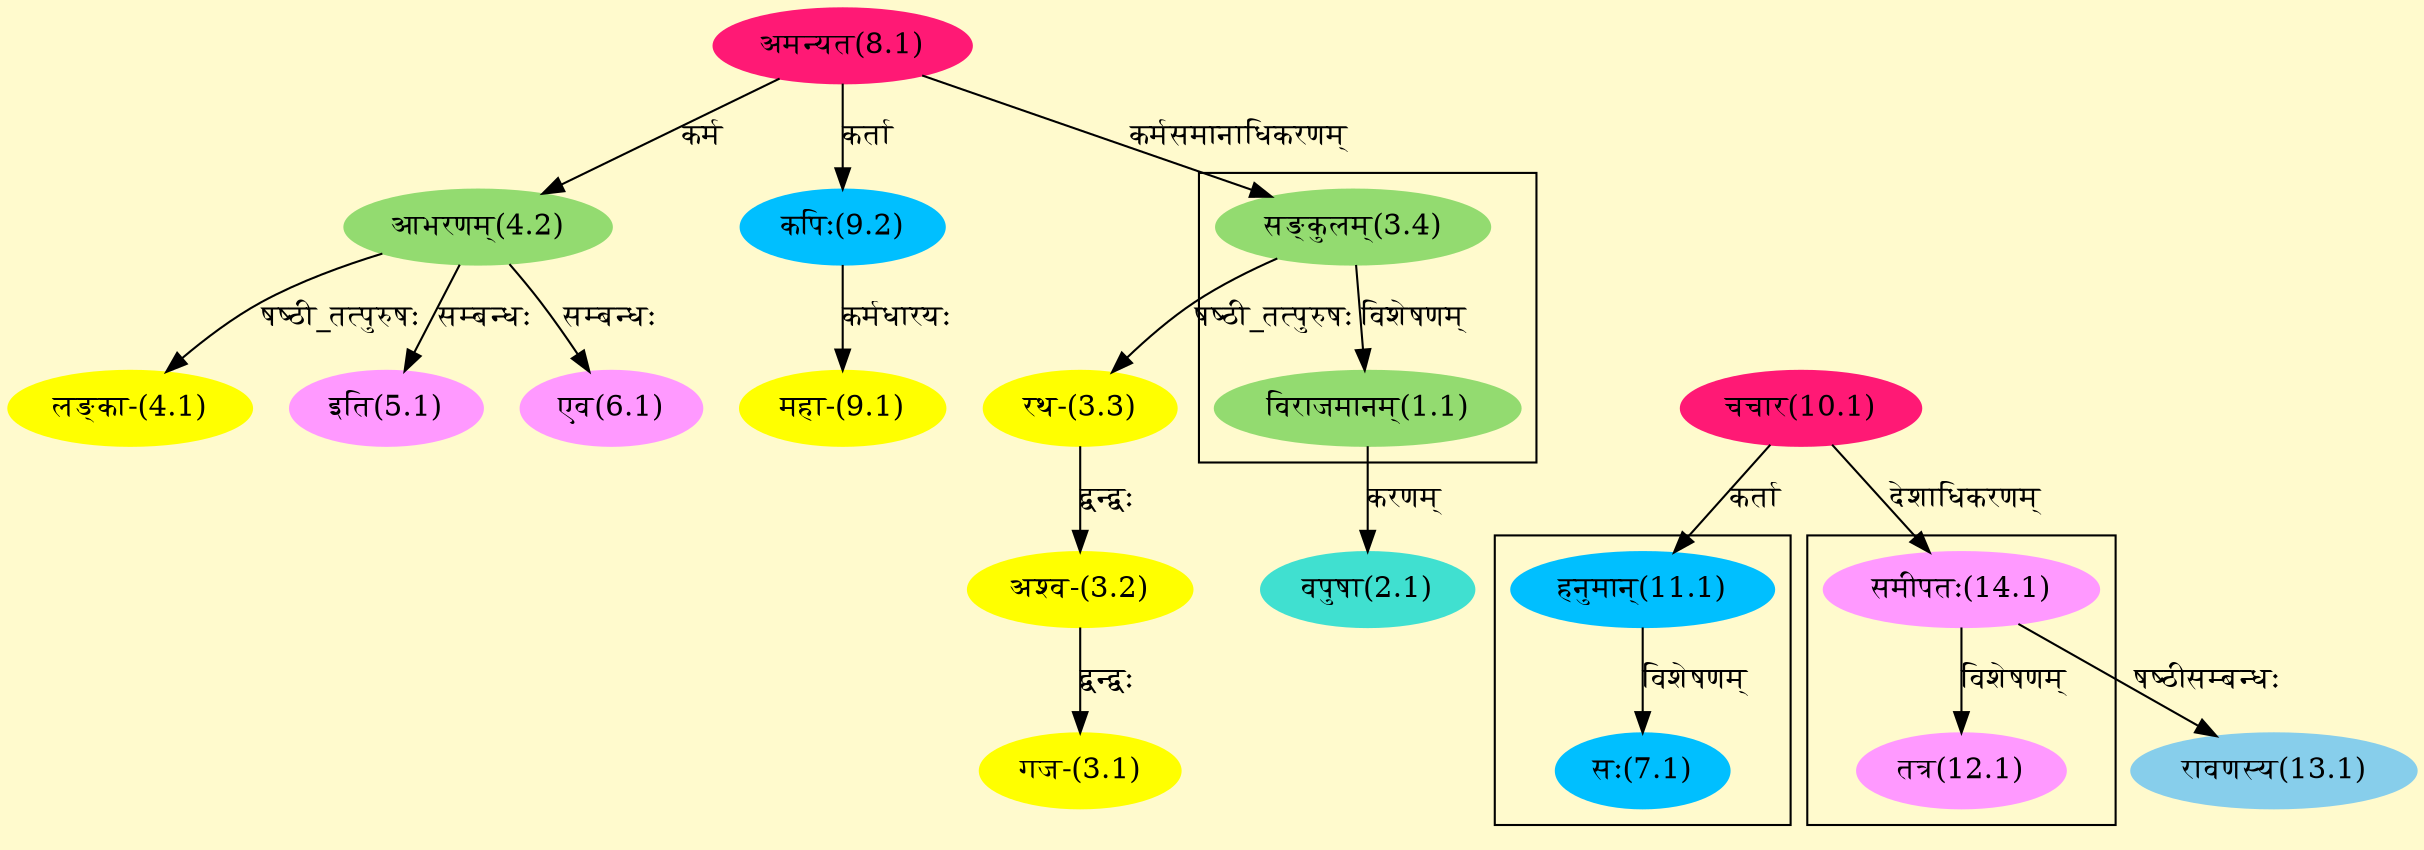 digraph G{
rankdir=BT;
 compound=true;
 bgcolor="lemonchiffon1";

subgraph cluster_1{
Node1_1 [style=filled, color="#93DB70" label = "विराजमानम्(1.1)"]
Node3_4 [style=filled, color="#93DB70" label = "सङ्कुलम्(3.4)"]

}

subgraph cluster_2{
Node7_1 [style=filled, color="#00BFFF" label = "सः(7.1)"]
Node11_1 [style=filled, color="#00BFFF" label = "हनुमान्(11.1)"]

}

subgraph cluster_3{
Node12_1 [style=filled, color="#FF99FF" label = "तत्र(12.1)"]
Node14_1 [style=filled, color="#FF99FF" label = "समीपतः(14.1)"]

}
Node2_1 [style=filled, color="#40E0D0" label = "वपुषा(2.1)"]
Node1_1 [style=filled, color="#93DB70" label = "विराजमानम्(1.1)"]
Node3_1 [style=filled, color="#FFFF00" label = "गज-(3.1)"]
Node3_2 [style=filled, color="#FFFF00" label = "अश्व-(3.2)"]
Node3_3 [style=filled, color="#FFFF00" label = "रथ-(3.3)"]
Node3_4 [style=filled, color="#93DB70" label = "सङ्कुलम्(3.4)"]
Node8_1 [style=filled, color="#FF1975" label = "अमन्यत(8.1)"]
Node4_1 [style=filled, color="#FFFF00" label = "लङ्का-(4.1)"]
Node4_2 [style=filled, color="#93DB70" label = "आभरणम्(4.2)"]
Node5_1 [style=filled, color="#FF99FF" label = "इति(5.1)"]
Node6_1 [style=filled, color="#FF99FF" label = "एव(6.1)"]
Node [style=filled, color="" label = "()"]
Node9_1 [style=filled, color="#FFFF00" label = "महा-(9.1)"]
Node9_2 [style=filled, color="#00BFFF" label = "कपिः(9.2)"]
Node10_1 [style=filled, color="#FF1975" label = "चचार(10.1)"]
Node11_1 [style=filled, color="#00BFFF" label = "हनुमान्(11.1)"]
Node13_1 [style=filled, color="#87CEEB" label = "रावणस्य(13.1)"]
Node14_1 [style=filled, color="#FF99FF" label = "समीपतः(14.1)"]
/* Start of Relations section */

Node1_1 -> Node3_4 [  label="विशेषणम्"  dir="back" ]
Node2_1 -> Node1_1 [  label="करणम्"  dir="back" ]
Node3_1 -> Node3_2 [  label="द्वन्द्वः"  dir="back" ]
Node3_2 -> Node3_3 [  label="द्वन्द्वः"  dir="back" ]
Node3_3 -> Node3_4 [  label="षष्ठी_तत्पुरुषः"  dir="back" ]
Node3_4 -> Node8_1 [  label="कर्मसमानाधिकरणम्"  dir="back" ]
Node4_1 -> Node4_2 [  label="षष्ठी_तत्पुरुषः"  dir="back" ]
Node4_2 -> Node8_1 [  label="कर्म"  dir="back" ]
Node5_1 -> Node4_2 [  label="सम्बन्धः"  dir="back" ]
Node6_1 -> Node4_2 [  label="सम्बन्धः"  dir="back" ]
Node7_1 -> Node11_1 [  label="विशेषणम्"  dir="back" ]
Node9_1 -> Node9_2 [  label="कर्मधारयः"  dir="back" ]
Node9_2 -> Node8_1 [  label="कर्ता"  dir="back" ]
Node11_1 -> Node10_1 [  label="कर्ता"  dir="back" ]
Node12_1 -> Node14_1 [  label="विशेषणम्"  dir="back" ]
Node13_1 -> Node14_1 [  label="षष्ठीसम्बन्धः"  dir="back" ]
Node14_1 -> Node10_1 [  label="देशाधिकरणम्"  dir="back" ]
}
